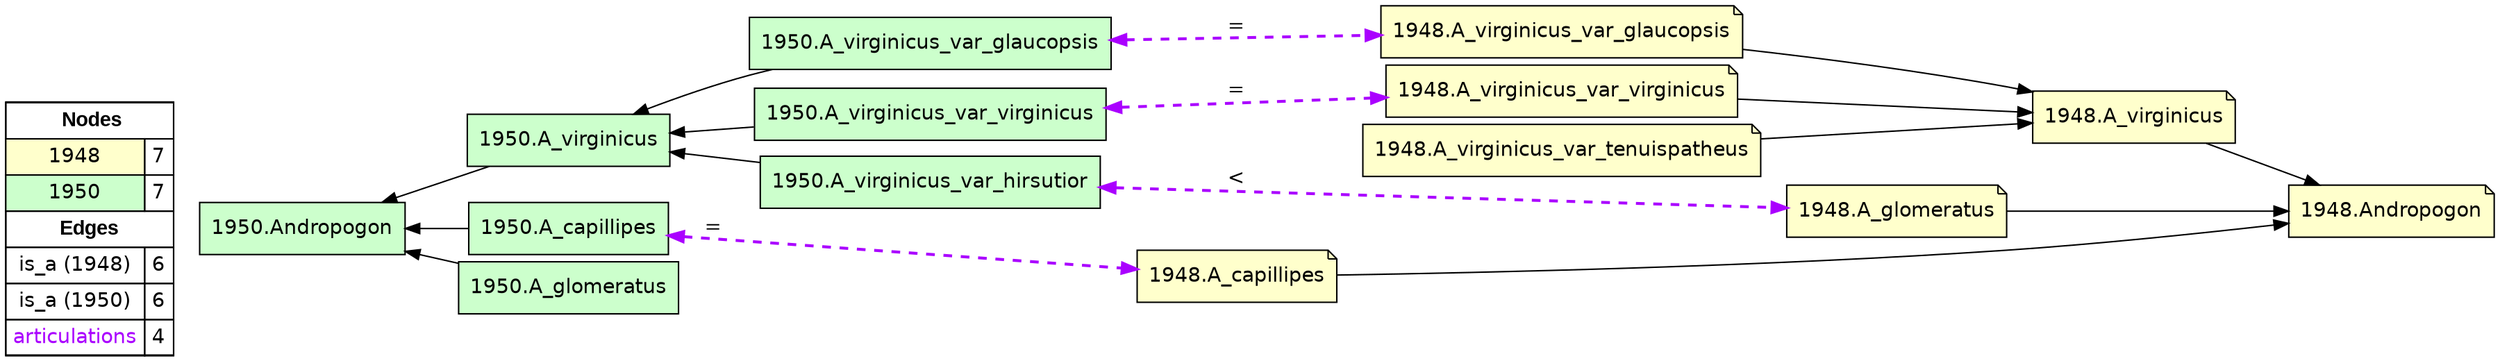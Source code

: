 digraph{
rankdir=LR
node[shape=circle style=filled fillcolor="#FFFFFF"] 
node[shape=note style=filled fillcolor="#FFFFCC" fontname="helvetica"] 
"1948.Andropogon"
"1948.A_glomeratus"
"1948.A_virginicus_var_virginicus"
"1948.A_virginicus"
"1948.A_virginicus_var_glaucopsis"
"1948.A_virginicus_var_tenuispatheus"
"1948.A_capillipes"
node[shape=circle style=filled fillcolor="#FFFFFF"] 
node[shape=box style=filled fillcolor="#CCFFCC" fontname="helvetica"] 
"1950.A_virginicus_var_hirsutior"
"1950.A_virginicus_var_virginicus"
"1950.A_virginicus"
"1950.A_virginicus_var_glaucopsis"
"1950.Andropogon"
"1950.A_capillipes"
"1950.A_glomeratus"
edge[style=solid color="#000000" constraint=true penwidth=1 dir=forward]
edge[style=solid color="#000000" constraint=true penwidth=1 dir=forward]
"1948.A_virginicus_var_glaucopsis" -> "1948.A_virginicus"
"1948.A_virginicus_var_tenuispatheus" -> "1948.A_virginicus"
"1948.A_capillipes" -> "1948.Andropogon"
"1948.A_virginicus" -> "1948.Andropogon"
"1948.A_virginicus_var_virginicus" -> "1948.A_virginicus"
"1948.A_glomeratus" -> "1948.Andropogon"
edge[style=solid color="#000000" constraint=true penwidth=1 dir=forward]
edge[style=solid color="#000000" constraint=true penwidth=1 dir=forward]
"1950.Andropogon" -> "1950.A_glomeratus" [dir=back]
"1950.Andropogon" -> "1950.A_capillipes" [dir=back]
"1950.Andropogon" -> "1950.A_virginicus" [dir=back]
"1950.A_virginicus" -> "1950.A_virginicus_var_glaucopsis" [dir=back]
"1950.A_virginicus" -> "1950.A_virginicus_var_hirsutior" [dir=back]
"1950.A_virginicus" -> "1950.A_virginicus_var_virginicus" [dir=back]
edge[style=solid color="#000000" constraint=true penwidth=1 dir=forward]
edge[style=dashed color="#AA00FF" constraint=true penwidth=2 dir=both]
"1950.A_virginicus_var_virginicus" -> "1948.A_virginicus_var_virginicus" [label="="]
"1950.A_virginicus_var_hirsutior" -> "1948.A_glomeratus" [label="<"]
"1950.A_capillipes" -> "1948.A_capillipes" [label="="]
"1950.A_virginicus_var_glaucopsis" -> "1948.A_virginicus_var_glaucopsis" [label="="]
node[shape=box] 
{rank=source Legend [fillcolor= white margin=0 label=< 
 <TABLE BORDER="0" CELLBORDER="1" CELLSPACING="0" CELLPADDING="4"> 
<TR> <TD COLSPAN="2"><font face="Arial Black"> Nodes</font></TD> </TR> 
<TR> 
 <TD bgcolor="#FFFFCC" fontname="helvetica">1948</TD> 
 <TD>7</TD> 
 </TR> 
<TR> 
 <TD bgcolor="#CCFFCC" fontname="helvetica">1950</TD> 
 <TD>7</TD> 
 </TR> 
<TR> <TD COLSPAN="2"><font face = "Arial Black"> Edges </font></TD> </TR> 
<TR> 
 <TD><font color ="#000000">is_a (1948)</font></TD><TD>6</TD>
</TR>
<TR> 
 <TD><font color ="#000000">is_a (1950)</font></TD><TD>6</TD>
</TR>
<TR> 
 <TD><font color ="#AA00FF">articulations</font></TD><TD>4</TD>
</TR>
</TABLE> 
 >] } 
}